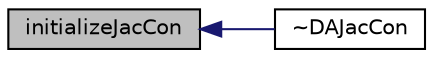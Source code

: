 digraph "initializeJacCon"
{
  bgcolor="transparent";
  edge [fontname="Helvetica",fontsize="10",labelfontname="Helvetica",labelfontsize="10"];
  node [fontname="Helvetica",fontsize="10",shape=record];
  rankdir="LR";
  Node251 [label="initializeJacCon",height=0.2,width=0.4,color="black", fillcolor="grey75", style="filled", fontcolor="black"];
  Node251 -> Node252 [dir="back",color="midnightblue",fontsize="10",style="solid",fontname="Helvetica"];
  Node252 [label="~DAJacCon",height=0.2,width=0.4,color="black",URL="$classFoam_1_1DAJacCon.html#aa8de176523634308a67e1e7eaa4e4dbf"];
}
